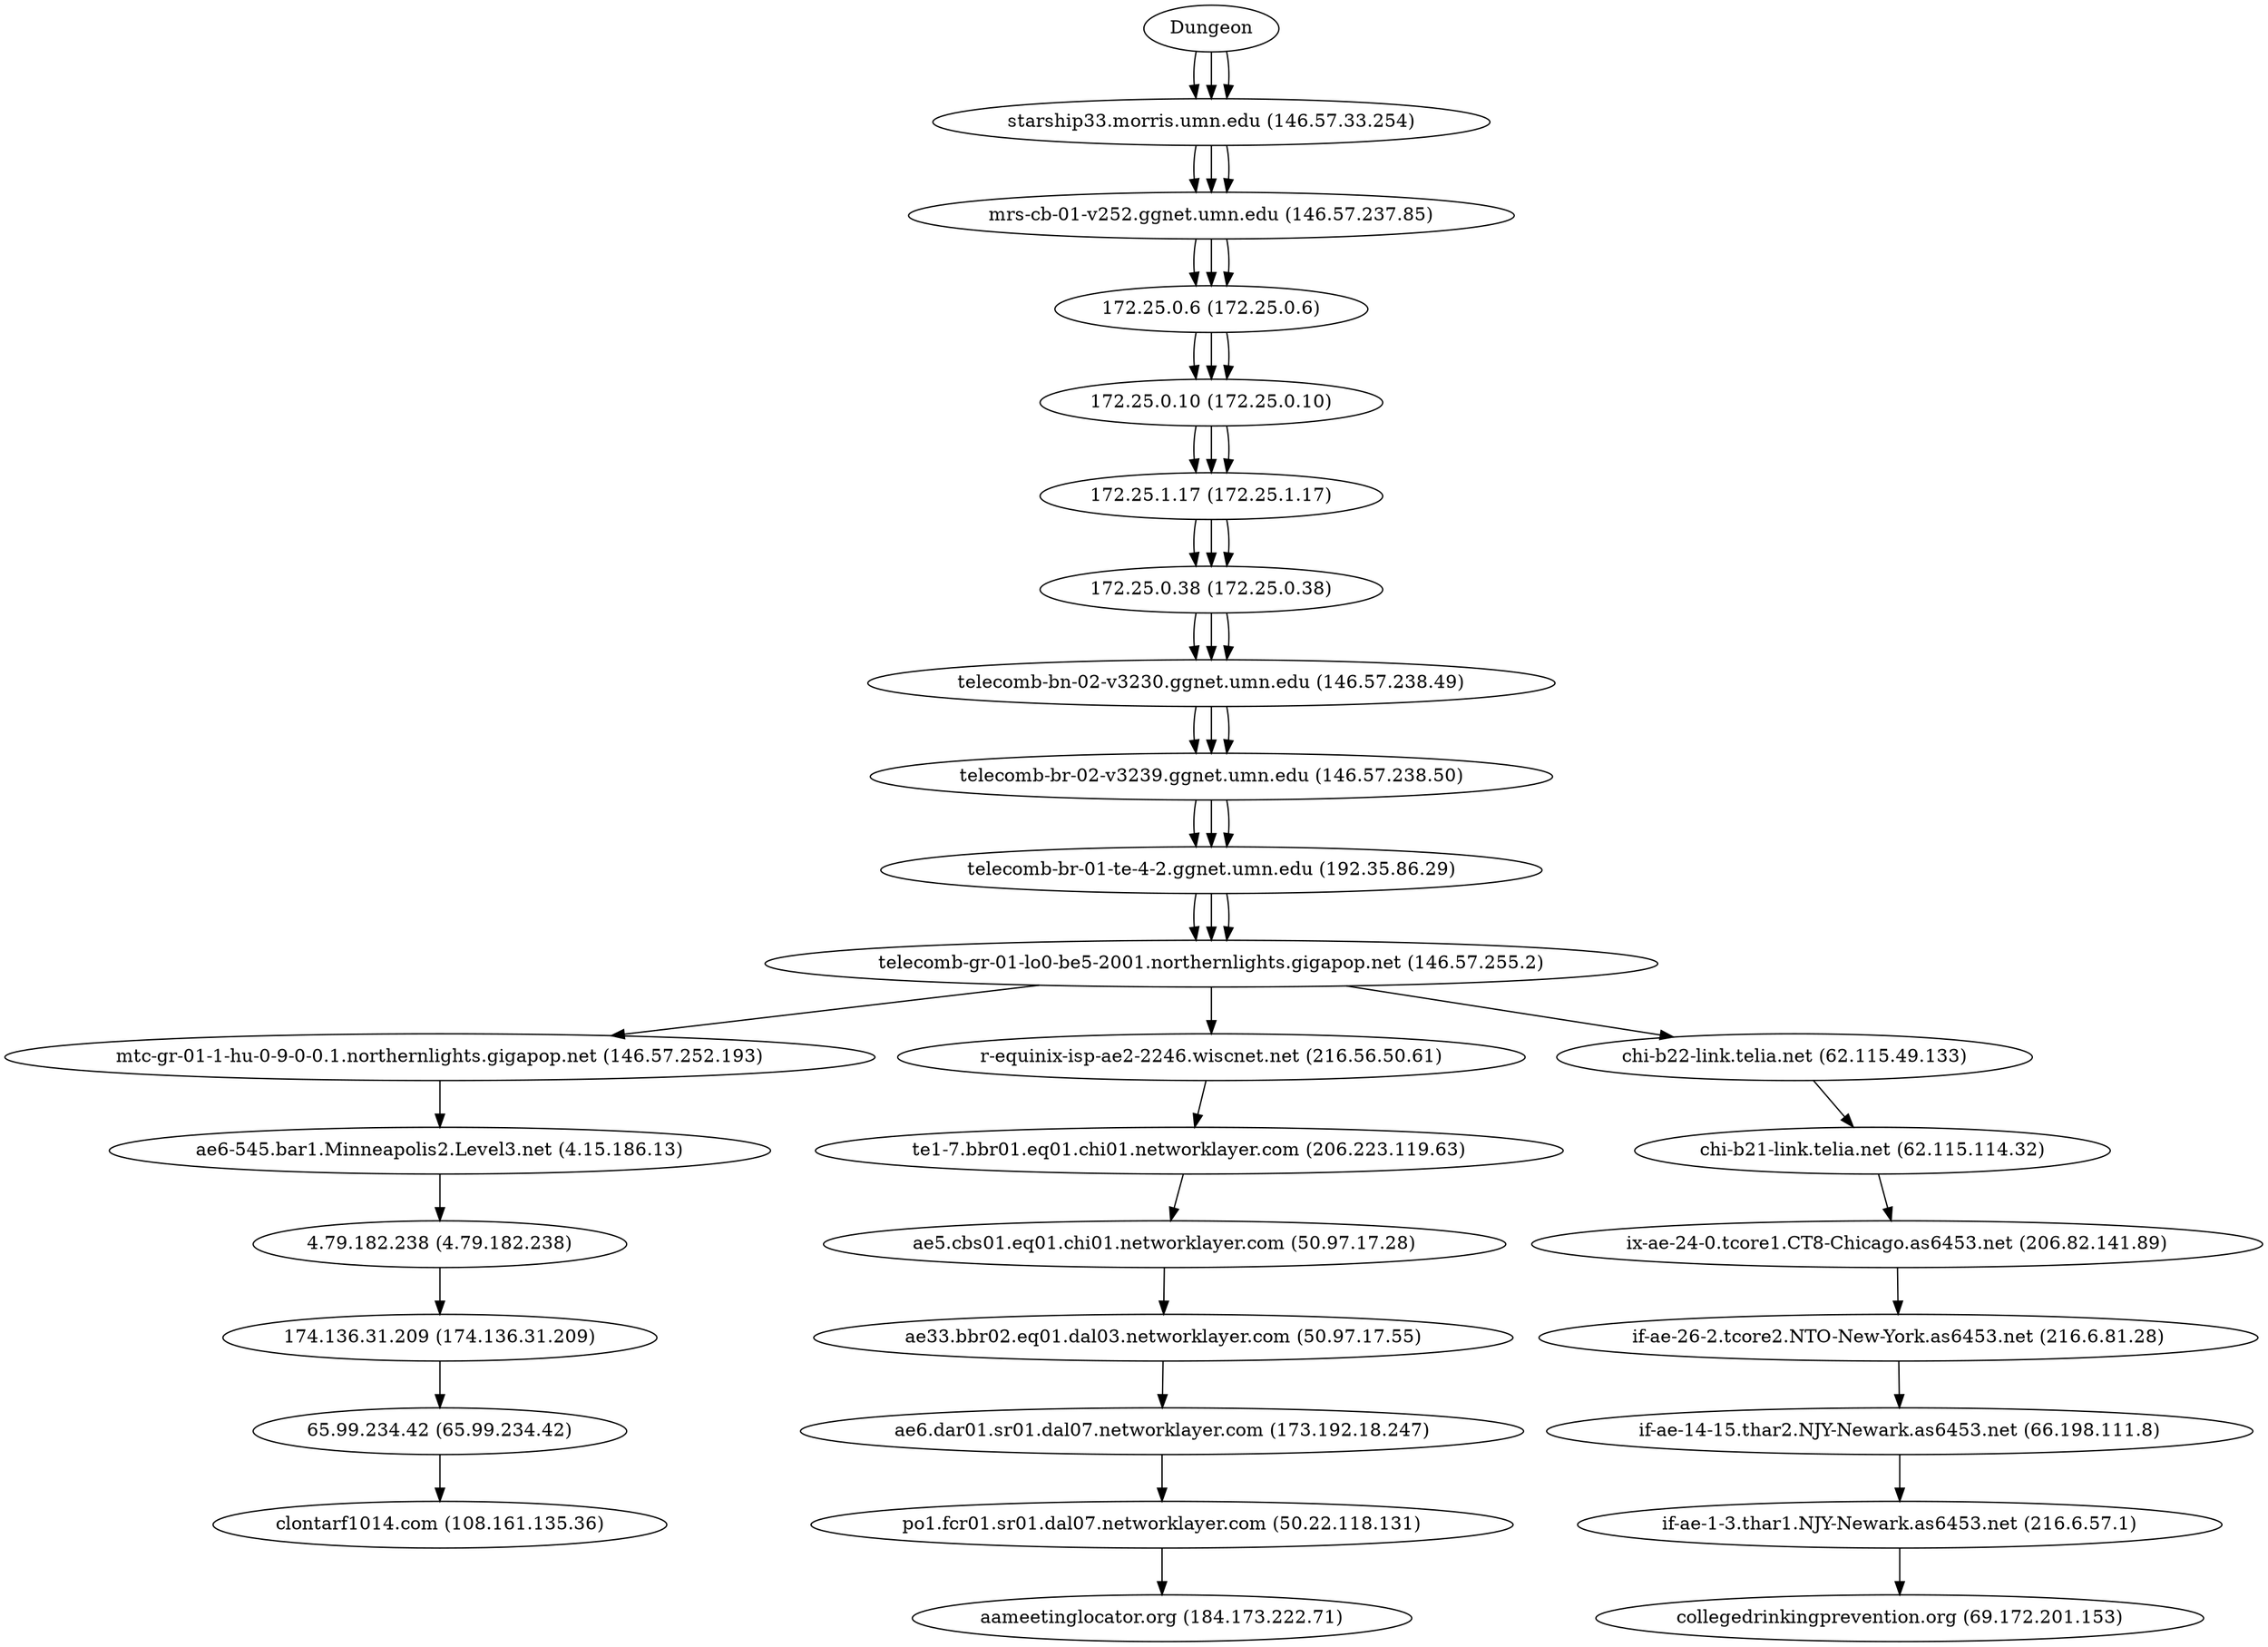 digraph network {

// traceroute to clontarf1014.com (108.161.135.36), 60 hops max, 60 byte packets
"Dungeon" -> "starship33.morris.umn.edu (146.57.33.254)";
"starship33.morris.umn.edu (146.57.33.254)" -> "mrs-cb-01-v252.ggnet.umn.edu (146.57.237.85)";
"mrs-cb-01-v252.ggnet.umn.edu (146.57.237.85)" -> "172.25.0.6 (172.25.0.6)";
"172.25.0.6 (172.25.0.6)" -> "172.25.0.10 (172.25.0.10)";
"172.25.0.10 (172.25.0.10)" -> "172.25.1.17 (172.25.1.17)";
"172.25.1.17 (172.25.1.17)" -> "172.25.0.38 (172.25.0.38)";
"172.25.0.38 (172.25.0.38)" -> "telecomb-bn-02-v3230.ggnet.umn.edu (146.57.238.49)";
"telecomb-bn-02-v3230.ggnet.umn.edu (146.57.238.49)" -> "telecomb-br-02-v3239.ggnet.umn.edu (146.57.238.50)";
"telecomb-br-02-v3239.ggnet.umn.edu (146.57.238.50)" -> "telecomb-br-01-te-4-2.ggnet.umn.edu (192.35.86.29)";
"telecomb-br-01-te-4-2.ggnet.umn.edu (192.35.86.29)" -> "telecomb-gr-01-lo0-be5-2001.northernlights.gigapop.net (146.57.255.2)";
"telecomb-gr-01-lo0-be5-2001.northernlights.gigapop.net (146.57.255.2)" -> "mtc-gr-01-1-hu-0-9-0-0.1.northernlights.gigapop.net (146.57.252.193)";
"mtc-gr-01-1-hu-0-9-0-0.1.northernlights.gigapop.net (146.57.252.193)" -> "ae6-545.bar1.Minneapolis2.Level3.net (4.15.186.13)";
"ae6-545.bar1.Minneapolis2.Level3.net (4.15.186.13)" -> "4.79.182.238 (4.79.182.238)";
"4.79.182.238 (4.79.182.238)" -> "174.136.31.209 (174.136.31.209)";
"174.136.31.209 (174.136.31.209)" -> "65.99.234.42 (65.99.234.42)";
"65.99.234.42 (65.99.234.42)" -> "clontarf1014.com (108.161.135.36)";

// traceroute to aameetinglocator.org (184.173.222.71), 60 hops max, 60 byte packets
"Dungeon" -> "starship33.morris.umn.edu (146.57.33.254)";
"starship33.morris.umn.edu (146.57.33.254)" -> "mrs-cb-01-v252.ggnet.umn.edu (146.57.237.85)";
"mrs-cb-01-v252.ggnet.umn.edu (146.57.237.85)" -> "172.25.0.6 (172.25.0.6)";
"172.25.0.6 (172.25.0.6)" -> "172.25.0.10 (172.25.0.10)";
"172.25.0.10 (172.25.0.10)" -> "172.25.1.17 (172.25.1.17)";
"172.25.1.17 (172.25.1.17)" -> "172.25.0.38 (172.25.0.38)";
"172.25.0.38 (172.25.0.38)" -> "telecomb-bn-02-v3230.ggnet.umn.edu (146.57.238.49)";
"telecomb-bn-02-v3230.ggnet.umn.edu (146.57.238.49)" -> "telecomb-br-02-v3239.ggnet.umn.edu (146.57.238.50)";
"telecomb-br-02-v3239.ggnet.umn.edu (146.57.238.50)" -> "telecomb-br-01-te-4-2.ggnet.umn.edu (192.35.86.29)";
"telecomb-br-01-te-4-2.ggnet.umn.edu (192.35.86.29)" -> "telecomb-gr-01-lo0-be5-2001.northernlights.gigapop.net (146.57.255.2)";
"telecomb-gr-01-lo0-be5-2001.northernlights.gigapop.net (146.57.255.2)" -> "r-equinix-isp-ae2-2246.wiscnet.net (216.56.50.61)";
"r-equinix-isp-ae2-2246.wiscnet.net (216.56.50.61)" -> "te1-7.bbr01.eq01.chi01.networklayer.com (206.223.119.63)";
"te1-7.bbr01.eq01.chi01.networklayer.com (206.223.119.63)" -> "ae5.cbs01.eq01.chi01.networklayer.com (50.97.17.28)";
"ae5.cbs01.eq01.chi01.networklayer.com (50.97.17.28)" -> "ae33.bbr02.eq01.dal03.networklayer.com (50.97.17.55)";
"ae33.bbr02.eq01.dal03.networklayer.com (50.97.17.55)" -> "ae6.dar01.sr01.dal07.networklayer.com (173.192.18.247)";
"ae6.dar01.sr01.dal07.networklayer.com (173.192.18.247)" -> "po1.fcr01.sr01.dal07.networklayer.com (50.22.118.131)";
"po1.fcr01.sr01.dal07.networklayer.com (50.22.118.131)" -> "aameetinglocator.org (184.173.222.71)";

// traceroute to collegedrinkingprevention.org (69.172.201.153), 60 hops max, 60 byte packets
"Dungeon" -> "starship33.morris.umn.edu (146.57.33.254)";
"starship33.morris.umn.edu (146.57.33.254)" -> "mrs-cb-01-v252.ggnet.umn.edu (146.57.237.85)";
"mrs-cb-01-v252.ggnet.umn.edu (146.57.237.85)" -> "172.25.0.6 (172.25.0.6)";
"172.25.0.6 (172.25.0.6)" -> "172.25.0.10 (172.25.0.10)";
"172.25.0.10 (172.25.0.10)" -> "172.25.1.17 (172.25.1.17)";
"172.25.1.17 (172.25.1.17)" -> "172.25.0.38 (172.25.0.38)";
"172.25.0.38 (172.25.0.38)" -> "telecomb-bn-02-v3230.ggnet.umn.edu (146.57.238.49)";
"telecomb-bn-02-v3230.ggnet.umn.edu (146.57.238.49)" -> "telecomb-br-02-v3239.ggnet.umn.edu (146.57.238.50)";
"telecomb-br-02-v3239.ggnet.umn.edu (146.57.238.50)" -> "telecomb-br-01-te-4-2.ggnet.umn.edu (192.35.86.29)";
"telecomb-br-01-te-4-2.ggnet.umn.edu (192.35.86.29)" -> "telecomb-gr-01-lo0-be5-2001.northernlights.gigapop.net (146.57.255.2)";
"telecomb-gr-01-lo0-be5-2001.northernlights.gigapop.net (146.57.255.2)" -> "chi-b22-link.telia.net (62.115.49.133)";
"chi-b22-link.telia.net (62.115.49.133)" -> "chi-b21-link.telia.net (62.115.114.32)";
"chi-b21-link.telia.net (62.115.114.32)" -> "ix-ae-24-0.tcore1.CT8-Chicago.as6453.net (206.82.141.89)";
"ix-ae-24-0.tcore1.CT8-Chicago.as6453.net (206.82.141.89)" -> "if-ae-26-2.tcore2.NTO-New-York.as6453.net (216.6.81.28)";
"if-ae-26-2.tcore2.NTO-New-York.as6453.net (216.6.81.28)" -> "if-ae-14-15.thar2.NJY-Newark.as6453.net (66.198.111.8)";
"if-ae-14-15.thar2.NJY-Newark.as6453.net (66.198.111.8)" -> "if-ae-1-3.thar1.NJY-Newark.as6453.net (216.6.57.1)";
"if-ae-1-3.thar1.NJY-Newark.as6453.net (216.6.57.1)" -> "collegedrinkingprevention.org (69.172.201.153)";
}
